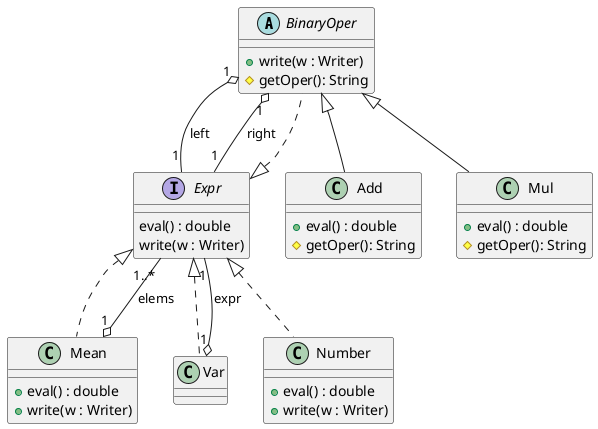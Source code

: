 @startuml
'https://plantuml.com/class-diagram


abstract BinaryOper {
     +write(w : Writer)
     #getOper(): String
}


class Mean {
    +  eval() : double
    +  write(w : Writer)
}

class Var {
}

interface Expr {
    eval() : double
    write(w : Writer)
}

class Add {
  +  eval() : double
  #getOper(): String
}
class Mul {
  +  eval() : double
  #getOper(): String
}
class Number {
  +  eval() : double
  +  write(w : Writer)
}




Expr <|.. Mean
Expr <|.. BinaryOper
Expr <|.. Number
Expr <|.. Var

BinaryOper <|-- Add
BinaryOper <|-- Mul

Mean  "1" o-- "1..*" Expr : elems
Var "1" o-- "1" Expr : expr

BinaryOper "1" o-- "1" Expr : left
BinaryOper "1" o-- "1" Expr : right

@enduml
